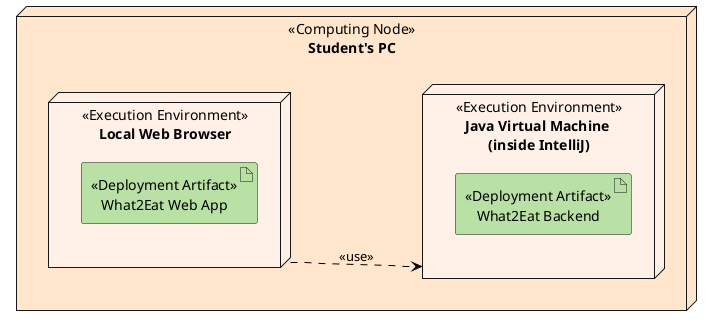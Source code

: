 @startuml deployment
left to right direction
skinparam  {
    node {
        FontStyle normal
        BackgroundColor #ffe6cc
    }
    artifact {
        FontStyle normal
        BackgroundColor #b9e0a5
    }
}


node "**Student's PC**" <<Computing Node>> as a #ffe6cc{
    node "**Local Web Browser**" <<Execution Environment>> as b #fff0e8{
        artifact "What2Eat Web App" <<Deployment Artifact>>
    }
    node "**Java Virtual Machine** \n**(inside IntelliJ)**" <<Execution Environment>> as c #fff0e8{
        artifact "What2Eat Backend" <<Deployment Artifact>>
    }
}

b --> c #black;line.dashed;:<<use>>
'a -( : query weather nicht abbildbar

@enduml